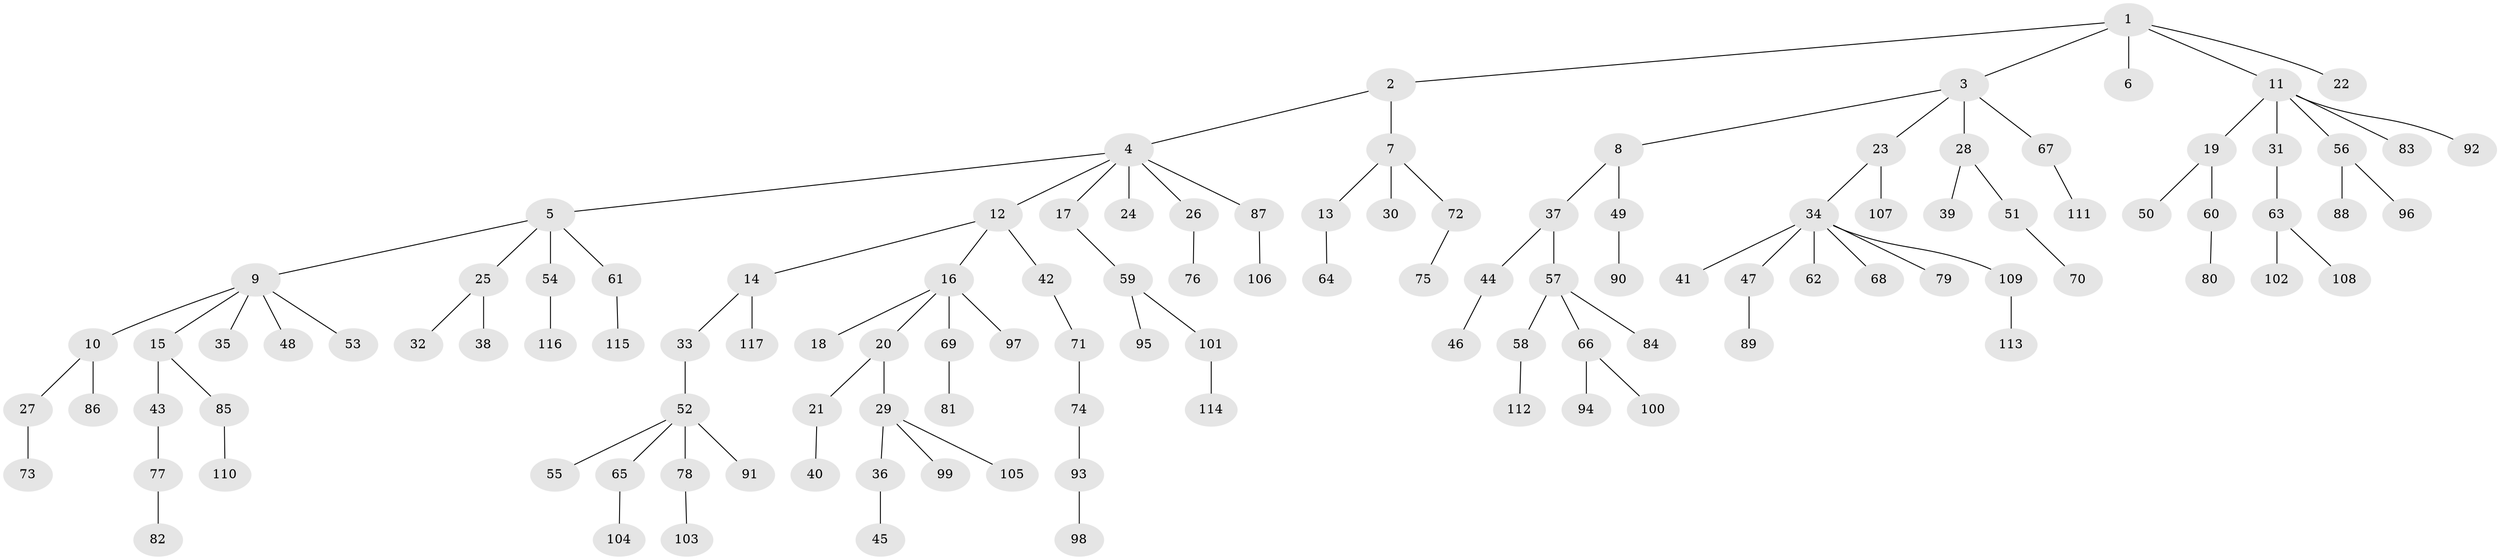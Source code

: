 // coarse degree distribution, {3: 0.1276595744680851, 1: 0.5319148936170213, 4: 0.0851063829787234, 2: 0.19148936170212766, 5: 0.06382978723404255}
// Generated by graph-tools (version 1.1) at 2025/37/03/04/25 23:37:16]
// undirected, 117 vertices, 116 edges
graph export_dot {
  node [color=gray90,style=filled];
  1;
  2;
  3;
  4;
  5;
  6;
  7;
  8;
  9;
  10;
  11;
  12;
  13;
  14;
  15;
  16;
  17;
  18;
  19;
  20;
  21;
  22;
  23;
  24;
  25;
  26;
  27;
  28;
  29;
  30;
  31;
  32;
  33;
  34;
  35;
  36;
  37;
  38;
  39;
  40;
  41;
  42;
  43;
  44;
  45;
  46;
  47;
  48;
  49;
  50;
  51;
  52;
  53;
  54;
  55;
  56;
  57;
  58;
  59;
  60;
  61;
  62;
  63;
  64;
  65;
  66;
  67;
  68;
  69;
  70;
  71;
  72;
  73;
  74;
  75;
  76;
  77;
  78;
  79;
  80;
  81;
  82;
  83;
  84;
  85;
  86;
  87;
  88;
  89;
  90;
  91;
  92;
  93;
  94;
  95;
  96;
  97;
  98;
  99;
  100;
  101;
  102;
  103;
  104;
  105;
  106;
  107;
  108;
  109;
  110;
  111;
  112;
  113;
  114;
  115;
  116;
  117;
  1 -- 2;
  1 -- 3;
  1 -- 6;
  1 -- 11;
  1 -- 22;
  2 -- 4;
  2 -- 7;
  3 -- 8;
  3 -- 23;
  3 -- 28;
  3 -- 67;
  4 -- 5;
  4 -- 12;
  4 -- 17;
  4 -- 24;
  4 -- 26;
  4 -- 87;
  5 -- 9;
  5 -- 25;
  5 -- 54;
  5 -- 61;
  7 -- 13;
  7 -- 30;
  7 -- 72;
  8 -- 37;
  8 -- 49;
  9 -- 10;
  9 -- 15;
  9 -- 35;
  9 -- 48;
  9 -- 53;
  10 -- 27;
  10 -- 86;
  11 -- 19;
  11 -- 31;
  11 -- 56;
  11 -- 83;
  11 -- 92;
  12 -- 14;
  12 -- 16;
  12 -- 42;
  13 -- 64;
  14 -- 33;
  14 -- 117;
  15 -- 43;
  15 -- 85;
  16 -- 18;
  16 -- 20;
  16 -- 69;
  16 -- 97;
  17 -- 59;
  19 -- 50;
  19 -- 60;
  20 -- 21;
  20 -- 29;
  21 -- 40;
  23 -- 34;
  23 -- 107;
  25 -- 32;
  25 -- 38;
  26 -- 76;
  27 -- 73;
  28 -- 39;
  28 -- 51;
  29 -- 36;
  29 -- 99;
  29 -- 105;
  31 -- 63;
  33 -- 52;
  34 -- 41;
  34 -- 47;
  34 -- 62;
  34 -- 68;
  34 -- 79;
  34 -- 109;
  36 -- 45;
  37 -- 44;
  37 -- 57;
  42 -- 71;
  43 -- 77;
  44 -- 46;
  47 -- 89;
  49 -- 90;
  51 -- 70;
  52 -- 55;
  52 -- 65;
  52 -- 78;
  52 -- 91;
  54 -- 116;
  56 -- 88;
  56 -- 96;
  57 -- 58;
  57 -- 66;
  57 -- 84;
  58 -- 112;
  59 -- 95;
  59 -- 101;
  60 -- 80;
  61 -- 115;
  63 -- 102;
  63 -- 108;
  65 -- 104;
  66 -- 94;
  66 -- 100;
  67 -- 111;
  69 -- 81;
  71 -- 74;
  72 -- 75;
  74 -- 93;
  77 -- 82;
  78 -- 103;
  85 -- 110;
  87 -- 106;
  93 -- 98;
  101 -- 114;
  109 -- 113;
}
